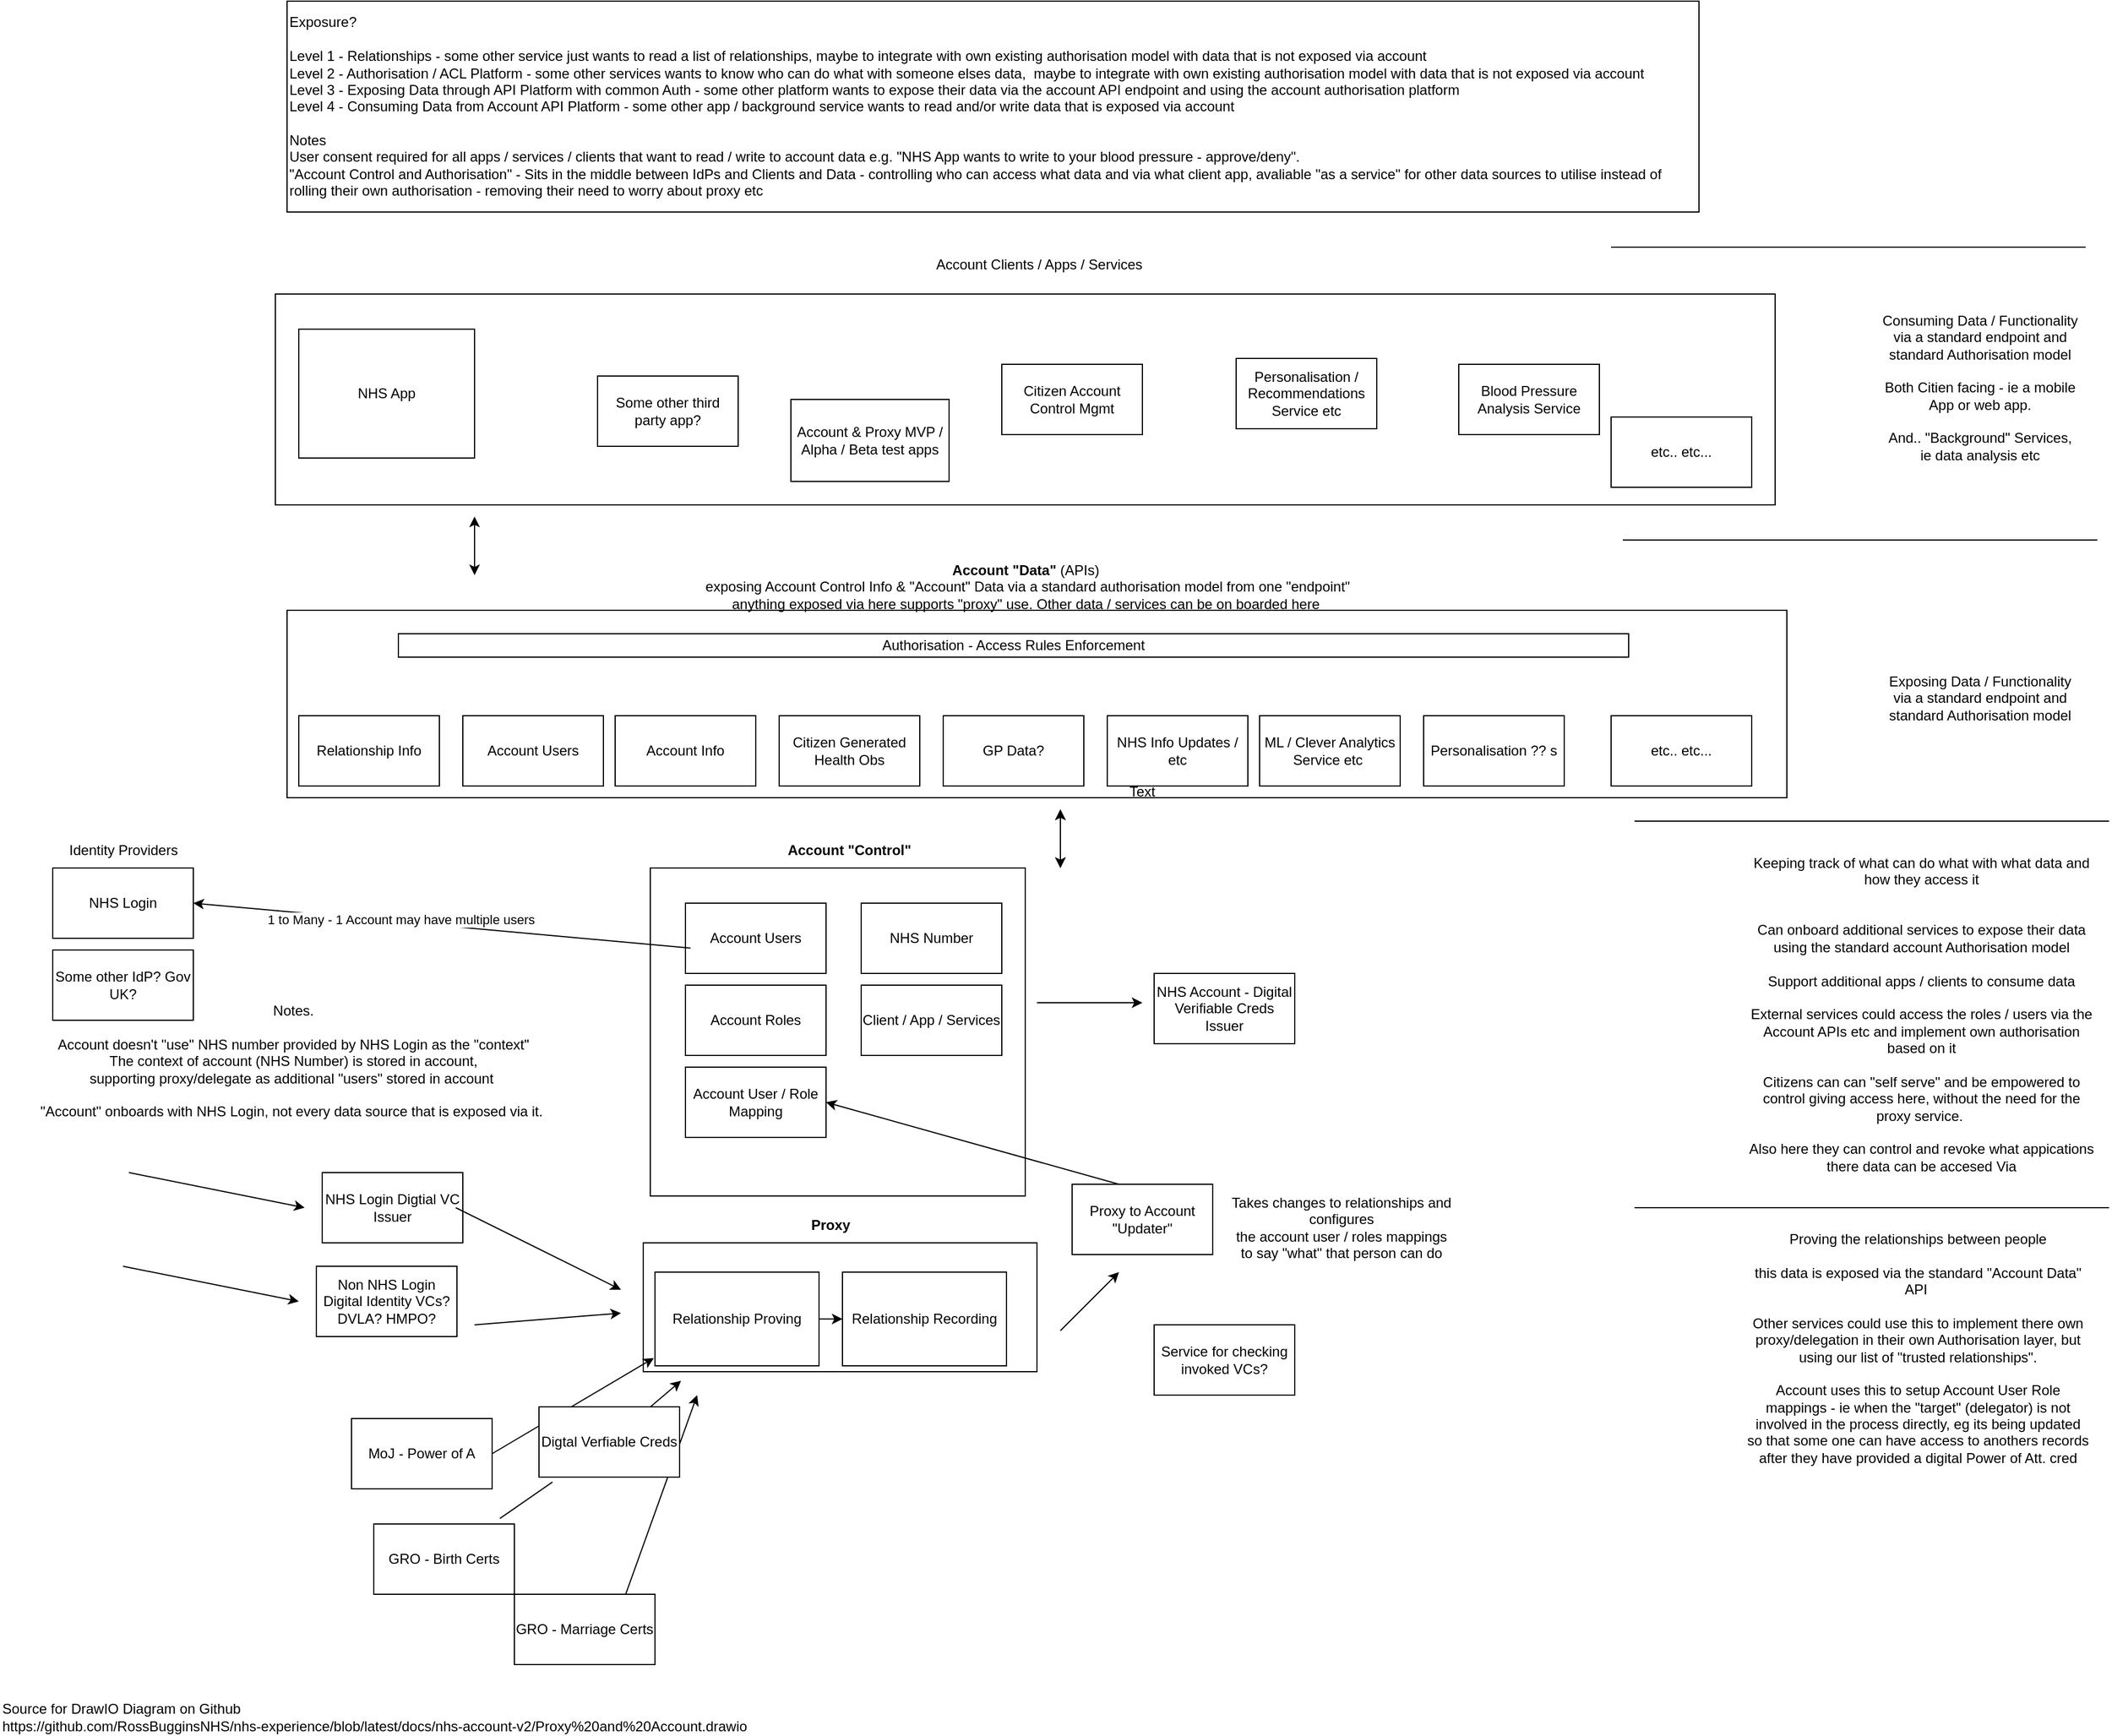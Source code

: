 <mxfile version="20.5.1" type="github">
  <diagram id="DfHSoO7FjMYRVWJBDuWQ" name="Page-1">
    <mxGraphModel dx="2062" dy="2266" grid="1" gridSize="10" guides="1" tooltips="1" connect="1" arrows="1" fold="1" page="1" pageScale="1" pageWidth="827" pageHeight="1169" math="0" shadow="0">
      <root>
        <mxCell id="0" />
        <mxCell id="1" parent="0" />
        <mxCell id="Z410X8xZxEE8sT_p1JDi-27" value="" style="rounded=0;whiteSpace=wrap;html=1;" parent="1" vertex="1">
          <mxGeometry x="275" y="-870" width="1280" height="180" as="geometry" />
        </mxCell>
        <mxCell id="Z410X8xZxEE8sT_p1JDi-11" value="" style="rounded=0;whiteSpace=wrap;html=1;" parent="1" vertex="1">
          <mxGeometry x="285" y="-600" width="1280" height="160" as="geometry" />
        </mxCell>
        <mxCell id="Z410X8xZxEE8sT_p1JDi-20" value="&lt;b&gt;Account &quot;Data&quot;&amp;nbsp;&lt;/b&gt;(APIs)&lt;br&gt;&amp;nbsp;exposing Account Control Info &amp;amp; &quot;Account&quot; Data via a standard authorisation model from one &quot;endpoint&quot; &lt;br&gt;anything exposed via here supports &quot;proxy&quot; use. Other data / services can be on boarded here" style="text;html=1;align=center;verticalAlign=middle;resizable=0;points=[];autosize=1;strokeColor=none;fillColor=none;" parent="1" vertex="1">
          <mxGeometry x="625" y="-650" width="580" height="60" as="geometry" />
        </mxCell>
        <mxCell id="Z410X8xZxEE8sT_p1JDi-9" value="" style="rounded=0;whiteSpace=wrap;html=1;" parent="1" vertex="1">
          <mxGeometry x="589" y="-60" width="336" height="110" as="geometry" />
        </mxCell>
        <mxCell id="Z410X8xZxEE8sT_p1JDi-8" value="" style="rounded=0;whiteSpace=wrap;html=1;" parent="1" vertex="1">
          <mxGeometry x="595" y="-380" width="320" height="280" as="geometry" />
        </mxCell>
        <mxCell id="Z410X8xZxEE8sT_p1JDi-1" value="Relationship Proving" style="rounded=0;whiteSpace=wrap;html=1;" parent="1" vertex="1">
          <mxGeometry x="599" y="-35" width="140" height="80" as="geometry" />
        </mxCell>
        <mxCell id="Z410X8xZxEE8sT_p1JDi-2" value="Relationship Recording" style="rounded=0;whiteSpace=wrap;html=1;" parent="1" vertex="1">
          <mxGeometry x="759" y="-35" width="140" height="80" as="geometry" />
        </mxCell>
        <mxCell id="Z410X8xZxEE8sT_p1JDi-3" value="Account Users" style="rounded=0;whiteSpace=wrap;html=1;" parent="1" vertex="1">
          <mxGeometry x="625" y="-350" width="120" height="60" as="geometry" />
        </mxCell>
        <mxCell id="Z410X8xZxEE8sT_p1JDi-4" value="Account Roles" style="rounded=0;whiteSpace=wrap;html=1;" parent="1" vertex="1">
          <mxGeometry x="625" y="-280" width="120" height="60" as="geometry" />
        </mxCell>
        <mxCell id="Z410X8xZxEE8sT_p1JDi-5" value="Account User / Role Mapping" style="rounded=0;whiteSpace=wrap;html=1;" parent="1" vertex="1">
          <mxGeometry x="625" y="-210" width="120" height="60" as="geometry" />
        </mxCell>
        <mxCell id="Z410X8xZxEE8sT_p1JDi-6" value="NHS Number" style="rounded=0;whiteSpace=wrap;html=1;" parent="1" vertex="1">
          <mxGeometry x="775" y="-350" width="120" height="60" as="geometry" />
        </mxCell>
        <mxCell id="Z410X8xZxEE8sT_p1JDi-7" value="Client / App / Services" style="whiteSpace=wrap;html=1;" parent="1" vertex="1">
          <mxGeometry x="775" y="-280" width="120" height="60" as="geometry" />
        </mxCell>
        <mxCell id="Z410X8xZxEE8sT_p1JDi-10" value="Authorisation - Access Rules Enforcement" style="rounded=0;whiteSpace=wrap;html=1;" parent="1" vertex="1">
          <mxGeometry x="380" y="-580" width="1050" height="20" as="geometry" />
        </mxCell>
        <mxCell id="Z410X8xZxEE8sT_p1JDi-12" value="Relationship Info" style="whiteSpace=wrap;html=1;" parent="1" vertex="1">
          <mxGeometry x="295" y="-510" width="120" height="60" as="geometry" />
        </mxCell>
        <mxCell id="Z410X8xZxEE8sT_p1JDi-13" value="Account Info" style="whiteSpace=wrap;html=1;" parent="1" vertex="1">
          <mxGeometry x="565" y="-510" width="120" height="60" as="geometry" />
        </mxCell>
        <mxCell id="Z410X8xZxEE8sT_p1JDi-14" value="Account Users" style="whiteSpace=wrap;html=1;" parent="1" vertex="1">
          <mxGeometry x="435" y="-510" width="120" height="60" as="geometry" />
        </mxCell>
        <mxCell id="Z410X8xZxEE8sT_p1JDi-15" value="Citizen Generated Health Obs" style="whiteSpace=wrap;html=1;" parent="1" vertex="1">
          <mxGeometry x="705" y="-510" width="120" height="60" as="geometry" />
        </mxCell>
        <mxCell id="Z410X8xZxEE8sT_p1JDi-16" value="GP Data?" style="whiteSpace=wrap;html=1;" parent="1" vertex="1">
          <mxGeometry x="845" y="-510" width="120" height="60" as="geometry" />
        </mxCell>
        <mxCell id="Z410X8xZxEE8sT_p1JDi-17" value="NHS Info Updates / etc" style="whiteSpace=wrap;html=1;" parent="1" vertex="1">
          <mxGeometry x="985" y="-510" width="120" height="60" as="geometry" />
        </mxCell>
        <mxCell id="Z410X8xZxEE8sT_p1JDi-18" value="Proxy" style="text;html=1;strokeColor=none;fillColor=none;align=center;verticalAlign=middle;whiteSpace=wrap;rounded=0;fontStyle=1" parent="1" vertex="1">
          <mxGeometry x="719" y="-90" width="60" height="30" as="geometry" />
        </mxCell>
        <mxCell id="Z410X8xZxEE8sT_p1JDi-19" value="Account &quot;Control&quot;" style="text;html=1;strokeColor=none;fillColor=none;align=center;verticalAlign=middle;whiteSpace=wrap;rounded=0;fontStyle=1" parent="1" vertex="1">
          <mxGeometry x="695" y="-410" width="140" height="30" as="geometry" />
        </mxCell>
        <mxCell id="Z410X8xZxEE8sT_p1JDi-24" value="Exposure?&lt;br&gt;&lt;br&gt;Level 1 - Relationships - some other service just wants to read a list of relationships, maybe to integrate with own existing authorisation model with data that is not exposed via account&lt;br&gt;Level 2 - Authorisation / ACL Platform - some other services wants to know who can do what with someone elses data,&amp;nbsp;&amp;nbsp;maybe to integrate with own existing authorisation model with data that is not exposed via account&lt;br&gt;Level 3 - Exposing Data through API Platform with common Auth - some other platform wants to expose their data via the account API endpoint and using the account authorisation platform&lt;br&gt;Level 4 - Consuming Data from Account API Platform - some other app / background service wants to read and/or write data that is exposed via account&lt;br&gt;&lt;br&gt;Notes&lt;br&gt;User consent required for all apps / services / clients that want to read / write to account data e.g. &quot;NHS App wants to write to your blood pressure - approve/deny&quot;.&lt;br&gt;&quot;Account Control and Authorisation&quot; - Sits in the middle between IdPs and Clients and Data - controlling who can access what data and via what client app, avaliable &quot;as a service&quot; for other data sources to utilise instead of rolling their own authorisation - removing their need to worry about proxy etc" style="rounded=0;whiteSpace=wrap;html=1;align=left;" parent="1" vertex="1">
          <mxGeometry x="285" y="-1120" width="1205" height="180" as="geometry" />
        </mxCell>
        <mxCell id="Z410X8xZxEE8sT_p1JDi-25" value="ML / Clever Analytics Service etc&amp;nbsp;" style="whiteSpace=wrap;html=1;" parent="1" vertex="1">
          <mxGeometry x="1115" y="-510" width="120" height="60" as="geometry" />
        </mxCell>
        <mxCell id="Z410X8xZxEE8sT_p1JDi-26" value="NHS App" style="rounded=0;whiteSpace=wrap;html=1;" parent="1" vertex="1">
          <mxGeometry x="295" y="-840" width="150" height="110" as="geometry" />
        </mxCell>
        <mxCell id="Z410X8xZxEE8sT_p1JDi-28" value="Account Clients / Apps / Services" style="text;html=1;strokeColor=none;fillColor=none;align=center;verticalAlign=middle;whiteSpace=wrap;rounded=0;" parent="1" vertex="1">
          <mxGeometry x="817.5" y="-910" width="217.5" height="30" as="geometry" />
        </mxCell>
        <mxCell id="Z410X8xZxEE8sT_p1JDi-29" value="Blood Pressure Analysis Service" style="rounded=0;whiteSpace=wrap;html=1;" parent="1" vertex="1">
          <mxGeometry x="1285" y="-810" width="120" height="60" as="geometry" />
        </mxCell>
        <mxCell id="Z410X8xZxEE8sT_p1JDi-30" value="Personalisation / Recommendations Service etc" style="rounded=0;whiteSpace=wrap;html=1;" parent="1" vertex="1">
          <mxGeometry x="1095" y="-815" width="120" height="60" as="geometry" />
        </mxCell>
        <mxCell id="Z410X8xZxEE8sT_p1JDi-31" value="Personalisation ?? s" style="rounded=0;whiteSpace=wrap;html=1;" parent="1" vertex="1">
          <mxGeometry x="1255" y="-510" width="120" height="60" as="geometry" />
        </mxCell>
        <mxCell id="hIbiF8T3Av8Oy_hxuUIC-1" value="Proxy to Account &quot;Updater&quot;" style="rounded=0;whiteSpace=wrap;html=1;" vertex="1" parent="1">
          <mxGeometry x="955" y="-110" width="120" height="60" as="geometry" />
        </mxCell>
        <mxCell id="hIbiF8T3Av8Oy_hxuUIC-2" value="NHS Login" style="rounded=0;whiteSpace=wrap;html=1;" vertex="1" parent="1">
          <mxGeometry x="85" y="-380" width="120" height="60" as="geometry" />
        </mxCell>
        <mxCell id="hIbiF8T3Av8Oy_hxuUIC-3" value="Text" style="text;html=1;strokeColor=none;fillColor=none;align=center;verticalAlign=middle;whiteSpace=wrap;rounded=0;" vertex="1" parent="1">
          <mxGeometry x="985" y="-460" width="60" height="30" as="geometry" />
        </mxCell>
        <mxCell id="hIbiF8T3Av8Oy_hxuUIC-5" value="Identity Providers" style="text;html=1;align=center;verticalAlign=middle;resizable=0;points=[];autosize=1;strokeColor=none;fillColor=none;" vertex="1" parent="1">
          <mxGeometry x="85" y="-410" width="120" height="30" as="geometry" />
        </mxCell>
        <mxCell id="hIbiF8T3Av8Oy_hxuUIC-6" value="" style="endArrow=classic;html=1;rounded=0;exitX=0.036;exitY=0.639;exitDx=0;exitDy=0;exitPerimeter=0;entryX=1;entryY=0.5;entryDx=0;entryDy=0;" edge="1" parent="1" source="Z410X8xZxEE8sT_p1JDi-3" target="hIbiF8T3Av8Oy_hxuUIC-2">
          <mxGeometry width="50" height="50" relative="1" as="geometry">
            <mxPoint x="585" y="-340" as="sourcePoint" />
            <mxPoint x="225" y="-350" as="targetPoint" />
          </mxGeometry>
        </mxCell>
        <mxCell id="hIbiF8T3Av8Oy_hxuUIC-7" value="1 to Many - 1 Account may have multiple users" style="edgeLabel;html=1;align=center;verticalAlign=middle;resizable=0;points=[];" vertex="1" connectable="0" parent="hIbiF8T3Av8Oy_hxuUIC-6">
          <mxGeometry x="0.17" y="-2" relative="1" as="geometry">
            <mxPoint as="offset" />
          </mxGeometry>
        </mxCell>
        <mxCell id="hIbiF8T3Av8Oy_hxuUIC-8" value="Notes.&lt;br&gt;&lt;br&gt;Account doesn&#39;t &quot;use&quot; NHS number provided by NHS Login as the &quot;context&quot;&lt;br&gt;The context of account (NHS Number) is stored in account, &lt;br&gt;supporting proxy/delegate as additional &quot;users&quot; stored in account&amp;nbsp;&lt;br&gt;&lt;br&gt;&quot;Account&quot; onboards with NHS Login, not every data source that is exposed via it.&amp;nbsp;" style="text;html=1;align=center;verticalAlign=middle;resizable=0;points=[];autosize=1;strokeColor=none;fillColor=none;" vertex="1" parent="1">
          <mxGeometry x="60" y="-270" width="460" height="110" as="geometry" />
        </mxCell>
        <mxCell id="hIbiF8T3Av8Oy_hxuUIC-10" value="MoJ - Power of A" style="rounded=0;whiteSpace=wrap;html=1;" vertex="1" parent="1">
          <mxGeometry x="340" y="90" width="120" height="60" as="geometry" />
        </mxCell>
        <mxCell id="hIbiF8T3Av8Oy_hxuUIC-11" value="GRO - Birth Certs" style="whiteSpace=wrap;html=1;" vertex="1" parent="1">
          <mxGeometry x="359" y="180" width="120" height="60" as="geometry" />
        </mxCell>
        <mxCell id="hIbiF8T3Av8Oy_hxuUIC-12" value="GRO - Marriage Certs" style="whiteSpace=wrap;html=1;" vertex="1" parent="1">
          <mxGeometry x="479" y="240" width="120" height="60" as="geometry" />
        </mxCell>
        <mxCell id="hIbiF8T3Av8Oy_hxuUIC-15" value="" style="endArrow=classic;html=1;rounded=0;entryX=0.096;entryY=1.07;entryDx=0;entryDy=0;entryPerimeter=0;startArrow=none;" edge="1" parent="1" source="hIbiF8T3Av8Oy_hxuUIC-42" target="Z410X8xZxEE8sT_p1JDi-9">
          <mxGeometry width="50" height="50" relative="1" as="geometry">
            <mxPoint x="545" y="170" as="sourcePoint" />
            <mxPoint x="595" y="120" as="targetPoint" />
          </mxGeometry>
        </mxCell>
        <mxCell id="hIbiF8T3Av8Oy_hxuUIC-16" value="" style="endArrow=classic;html=1;rounded=0;entryX=-0.007;entryY=0.917;entryDx=0;entryDy=0;entryPerimeter=0;exitX=1;exitY=0.5;exitDx=0;exitDy=0;" edge="1" parent="1" source="hIbiF8T3Av8Oy_hxuUIC-10" target="Z410X8xZxEE8sT_p1JDi-1">
          <mxGeometry width="50" height="50" relative="1" as="geometry">
            <mxPoint x="445" y="100" as="sourcePoint" />
            <mxPoint x="495" y="50" as="targetPoint" />
          </mxGeometry>
        </mxCell>
        <mxCell id="hIbiF8T3Av8Oy_hxuUIC-17" value="" style="endArrow=classic;html=1;rounded=0;" edge="1" parent="1">
          <mxGeometry width="50" height="50" relative="1" as="geometry">
            <mxPoint x="574" y="240" as="sourcePoint" />
            <mxPoint x="635" y="70" as="targetPoint" />
          </mxGeometry>
        </mxCell>
        <mxCell id="hIbiF8T3Av8Oy_hxuUIC-19" value="" style="endArrow=classic;html=1;rounded=0;" edge="1" parent="1">
          <mxGeometry width="50" height="50" relative="1" as="geometry">
            <mxPoint x="945" y="15" as="sourcePoint" />
            <mxPoint x="995" y="-35" as="targetPoint" />
          </mxGeometry>
        </mxCell>
        <mxCell id="hIbiF8T3Av8Oy_hxuUIC-20" value="" style="endArrow=classic;html=1;rounded=0;entryX=1;entryY=0.5;entryDx=0;entryDy=0;" edge="1" parent="1" target="Z410X8xZxEE8sT_p1JDi-5">
          <mxGeometry width="50" height="50" relative="1" as="geometry">
            <mxPoint x="995" y="-110" as="sourcePoint" />
            <mxPoint x="935" y="-160" as="targetPoint" />
          </mxGeometry>
        </mxCell>
        <mxCell id="hIbiF8T3Av8Oy_hxuUIC-21" value="" style="endArrow=classic;startArrow=classic;html=1;rounded=0;" edge="1" parent="1">
          <mxGeometry width="50" height="50" relative="1" as="geometry">
            <mxPoint x="945" y="-380" as="sourcePoint" />
            <mxPoint x="945" y="-430" as="targetPoint" />
          </mxGeometry>
        </mxCell>
        <mxCell id="hIbiF8T3Av8Oy_hxuUIC-22" value="" style="endArrow=classic;startArrow=classic;html=1;rounded=0;" edge="1" parent="1">
          <mxGeometry width="50" height="50" relative="1" as="geometry">
            <mxPoint x="945" y="-380" as="sourcePoint" />
            <mxPoint x="945" y="-430" as="targetPoint" />
            <Array as="points">
              <mxPoint x="945" y="-410" />
            </Array>
          </mxGeometry>
        </mxCell>
        <mxCell id="hIbiF8T3Av8Oy_hxuUIC-23" value="" style="endArrow=classic;startArrow=classic;html=1;rounded=0;" edge="1" parent="1">
          <mxGeometry width="50" height="50" relative="1" as="geometry">
            <mxPoint x="445" y="-630" as="sourcePoint" />
            <mxPoint x="445" y="-680" as="targetPoint" />
          </mxGeometry>
        </mxCell>
        <mxCell id="hIbiF8T3Av8Oy_hxuUIC-24" value="NHS Account - Digital Verifiable Creds Issuer" style="rounded=0;whiteSpace=wrap;html=1;" vertex="1" parent="1">
          <mxGeometry x="1025" y="-290" width="120" height="60" as="geometry" />
        </mxCell>
        <mxCell id="hIbiF8T3Av8Oy_hxuUIC-25" value="" style="endArrow=classic;html=1;rounded=0;" edge="1" parent="1">
          <mxGeometry width="50" height="50" relative="1" as="geometry">
            <mxPoint x="925" y="-265" as="sourcePoint" />
            <mxPoint x="1015" y="-265" as="targetPoint" />
          </mxGeometry>
        </mxCell>
        <mxCell id="hIbiF8T3Av8Oy_hxuUIC-26" value="Proving the relationships between people&lt;br&gt;&lt;br&gt;this data is exposed via the standard &quot;Account Data&quot; API&amp;nbsp;&lt;br&gt;&lt;br&gt;Other services could use this to implement there own proxy/delegation in their own Authorisation layer, but using our list of &quot;trusted relationships&quot;.&lt;br&gt;&lt;br&gt;Account uses this to setup Account User Role mappings - ie when the &quot;target&quot; (delegator) is not involved in the process directly, eg its being updated so that some one can have access to anothers records after they have provided a digital Power of Att. cred" style="text;html=1;strokeColor=none;fillColor=none;align=center;verticalAlign=middle;whiteSpace=wrap;rounded=0;" vertex="1" parent="1">
          <mxGeometry x="1530" y="-50" width="294" height="160" as="geometry" />
        </mxCell>
        <mxCell id="hIbiF8T3Av8Oy_hxuUIC-27" value="Keeping track of what can do what with what data and how they access it&lt;br&gt;&lt;br&gt;&lt;br&gt;Can onboard additional services to expose their data using the standard account Authorisation model&lt;br&gt;&lt;br&gt;Support additional apps / clients to consume data&lt;br&gt;&lt;br&gt;External services could access the roles / users via the Account APIs etc and implement own authorisation based on it&lt;br&gt;&lt;br&gt;Citizens can can &quot;self serve&quot; and be empowered to control giving access here, without the need for the proxy service.&amp;nbsp;&lt;br&gt;&lt;br&gt;Also here they can control and revoke what appications there data can be accesed Via" style="text;html=1;strokeColor=none;fillColor=none;align=center;verticalAlign=middle;whiteSpace=wrap;rounded=0;" vertex="1" parent="1">
          <mxGeometry x="1530" y="-380" width="300" height="250" as="geometry" />
        </mxCell>
        <mxCell id="hIbiF8T3Av8Oy_hxuUIC-28" value="Consuming Data / Functionality via a standard endpoint and standard Authorisation model&lt;br&gt;&lt;br&gt;Both Citien facing - ie a mobile App or web app.&lt;br&gt;&lt;br&gt;And.. &quot;Background&quot; Services, ie data analysis etc" style="text;html=1;strokeColor=none;fillColor=none;align=center;verticalAlign=middle;whiteSpace=wrap;rounded=0;" vertex="1" parent="1">
          <mxGeometry x="1645" y="-870" width="170" height="160" as="geometry" />
        </mxCell>
        <mxCell id="hIbiF8T3Av8Oy_hxuUIC-29" value="Exposing Data / Functionality via a standard endpoint and standard Authorisation model" style="text;html=1;strokeColor=none;fillColor=none;align=center;verticalAlign=middle;whiteSpace=wrap;rounded=0;" vertex="1" parent="1">
          <mxGeometry x="1645" y="-540" width="170" height="30" as="geometry" />
        </mxCell>
        <mxCell id="hIbiF8T3Av8Oy_hxuUIC-32" value="etc.. etc..." style="whiteSpace=wrap;html=1;" vertex="1" parent="1">
          <mxGeometry x="1415" y="-765" width="120" height="60" as="geometry" />
        </mxCell>
        <mxCell id="hIbiF8T3Av8Oy_hxuUIC-33" value="Some other third party app?" style="whiteSpace=wrap;html=1;" vertex="1" parent="1">
          <mxGeometry x="550" y="-800" width="120" height="60" as="geometry" />
        </mxCell>
        <mxCell id="hIbiF8T3Av8Oy_hxuUIC-34" value="Some other IdP? Gov UK?" style="rounded=0;whiteSpace=wrap;html=1;" vertex="1" parent="1">
          <mxGeometry x="85" y="-310" width="120" height="60" as="geometry" />
        </mxCell>
        <mxCell id="hIbiF8T3Av8Oy_hxuUIC-35" value="" style="endArrow=none;html=1;rounded=0;" edge="1" parent="1">
          <mxGeometry width="50" height="50" relative="1" as="geometry">
            <mxPoint x="1435" y="-420" as="sourcePoint" />
            <mxPoint x="1840" y="-420" as="targetPoint" />
          </mxGeometry>
        </mxCell>
        <mxCell id="hIbiF8T3Av8Oy_hxuUIC-36" value="" style="endArrow=none;html=1;rounded=0;" edge="1" parent="1">
          <mxGeometry width="50" height="50" relative="1" as="geometry">
            <mxPoint x="1435" y="-90" as="sourcePoint" />
            <mxPoint x="1840" y="-90" as="targetPoint" />
          </mxGeometry>
        </mxCell>
        <mxCell id="hIbiF8T3Av8Oy_hxuUIC-37" value="" style="endArrow=none;html=1;rounded=0;" edge="1" parent="1">
          <mxGeometry width="50" height="50" relative="1" as="geometry">
            <mxPoint x="1425" y="-660" as="sourcePoint" />
            <mxPoint x="1830" y="-660" as="targetPoint" />
          </mxGeometry>
        </mxCell>
        <mxCell id="hIbiF8T3Av8Oy_hxuUIC-38" value="" style="endArrow=none;html=1;rounded=0;" edge="1" parent="1">
          <mxGeometry width="50" height="50" relative="1" as="geometry">
            <mxPoint x="1415" y="-910" as="sourcePoint" />
            <mxPoint x="1820" y="-910" as="targetPoint" />
          </mxGeometry>
        </mxCell>
        <mxCell id="hIbiF8T3Av8Oy_hxuUIC-39" value="Source for DrawIO Diagram on Github&lt;br&gt;https://github.com/RossBugginsNHS/nhs-experience/blob/latest/docs/nhs-account-v2/Proxy%20and%20Account.drawio" style="text;html=1;strokeColor=none;fillColor=none;align=left;verticalAlign=middle;whiteSpace=wrap;rounded=0;" vertex="1" parent="1">
          <mxGeometry x="40" y="330" width="815" height="30" as="geometry" />
        </mxCell>
        <mxCell id="hIbiF8T3Av8Oy_hxuUIC-40" value="Account &amp;amp; Proxy MVP / Alpha / Beta test apps" style="rounded=0;whiteSpace=wrap;html=1;" vertex="1" parent="1">
          <mxGeometry x="715" y="-780" width="135" height="70" as="geometry" />
        </mxCell>
        <mxCell id="hIbiF8T3Av8Oy_hxuUIC-41" value="etc.. etc..." style="whiteSpace=wrap;html=1;" vertex="1" parent="1">
          <mxGeometry x="1415" y="-510" width="120" height="60" as="geometry" />
        </mxCell>
        <mxCell id="hIbiF8T3Av8Oy_hxuUIC-42" value="Digtal Verfiable Creds" style="rounded=0;whiteSpace=wrap;html=1;" vertex="1" parent="1">
          <mxGeometry x="500" y="80" width="120" height="60" as="geometry" />
        </mxCell>
        <mxCell id="hIbiF8T3Av8Oy_hxuUIC-43" value="" style="endArrow=none;html=1;rounded=0;entryX=0.096;entryY=1.07;entryDx=0;entryDy=0;entryPerimeter=0;exitX=0.897;exitY=-0.078;exitDx=0;exitDy=0;exitPerimeter=0;" edge="1" parent="1" source="hIbiF8T3Av8Oy_hxuUIC-11" target="hIbiF8T3Av8Oy_hxuUIC-42">
          <mxGeometry width="50" height="50" relative="1" as="geometry">
            <mxPoint x="545" y="170" as="sourcePoint" />
            <mxPoint x="621.256" y="57.7" as="targetPoint" />
          </mxGeometry>
        </mxCell>
        <mxCell id="hIbiF8T3Av8Oy_hxuUIC-44" value="Non NHS Login Digital Identity VCs? DVLA? HMPO?" style="rounded=0;whiteSpace=wrap;html=1;" vertex="1" parent="1">
          <mxGeometry x="310" y="-40" width="120" height="60" as="geometry" />
        </mxCell>
        <mxCell id="hIbiF8T3Av8Oy_hxuUIC-45" value="NHS Login Digtial VC Issuer" style="rounded=0;whiteSpace=wrap;html=1;" vertex="1" parent="1">
          <mxGeometry x="315" y="-120" width="120" height="60" as="geometry" />
        </mxCell>
        <mxCell id="hIbiF8T3Av8Oy_hxuUIC-46" value="" style="endArrow=classic;html=1;rounded=0;" edge="1" parent="1">
          <mxGeometry width="50" height="50" relative="1" as="geometry">
            <mxPoint x="429" y="-90" as="sourcePoint" />
            <mxPoint x="570" y="-20" as="targetPoint" />
          </mxGeometry>
        </mxCell>
        <mxCell id="hIbiF8T3Av8Oy_hxuUIC-47" value="" style="endArrow=classic;html=1;rounded=0;" edge="1" parent="1">
          <mxGeometry width="50" height="50" relative="1" as="geometry">
            <mxPoint x="445" y="10" as="sourcePoint" />
            <mxPoint x="570" as="targetPoint" />
          </mxGeometry>
        </mxCell>
        <mxCell id="hIbiF8T3Av8Oy_hxuUIC-48" value="" style="endArrow=classic;html=1;rounded=0;" edge="1" parent="1">
          <mxGeometry width="50" height="50" relative="1" as="geometry">
            <mxPoint x="150" y="-120" as="sourcePoint" />
            <mxPoint x="300" y="-90" as="targetPoint" />
          </mxGeometry>
        </mxCell>
        <mxCell id="hIbiF8T3Av8Oy_hxuUIC-49" value="" style="endArrow=classic;html=1;rounded=0;" edge="1" parent="1">
          <mxGeometry width="50" height="50" relative="1" as="geometry">
            <mxPoint x="145" y="-40" as="sourcePoint" />
            <mxPoint x="295" y="-10" as="targetPoint" />
          </mxGeometry>
        </mxCell>
        <mxCell id="hIbiF8T3Av8Oy_hxuUIC-50" value="&lt;br style=&quot;&quot;&gt;&lt;span style=&quot;&quot;&gt;Takes changes to relationships and configures&lt;/span&gt;&lt;br style=&quot;&quot;&gt;&lt;span style=&quot;&quot;&gt;the account user / roles mappings to say &quot;what&quot; that person can do&lt;/span&gt;" style="text;html=1;strokeColor=none;fillColor=none;align=center;verticalAlign=middle;whiteSpace=wrap;rounded=0;" vertex="1" parent="1">
          <mxGeometry x="1090" y="-95" width="190" height="30" as="geometry" />
        </mxCell>
        <mxCell id="hIbiF8T3Av8Oy_hxuUIC-51" value="" style="endArrow=classic;html=1;rounded=0;exitX=1;exitY=0.5;exitDx=0;exitDy=0;entryX=0;entryY=0.5;entryDx=0;entryDy=0;" edge="1" parent="1" source="Z410X8xZxEE8sT_p1JDi-1" target="Z410X8xZxEE8sT_p1JDi-2">
          <mxGeometry width="50" height="50" relative="1" as="geometry">
            <mxPoint x="960" y="-250" as="sourcePoint" />
            <mxPoint x="1010" y="-300" as="targetPoint" />
          </mxGeometry>
        </mxCell>
        <mxCell id="hIbiF8T3Av8Oy_hxuUIC-52" value="Service for checking invoked VCs?" style="whiteSpace=wrap;html=1;" vertex="1" parent="1">
          <mxGeometry x="1025" y="10" width="120" height="60" as="geometry" />
        </mxCell>
        <mxCell id="hIbiF8T3Av8Oy_hxuUIC-53" value="Citizen Account Control Mgmt" style="rounded=0;whiteSpace=wrap;html=1;" vertex="1" parent="1">
          <mxGeometry x="895" y="-810" width="120" height="60" as="geometry" />
        </mxCell>
      </root>
    </mxGraphModel>
  </diagram>
</mxfile>

